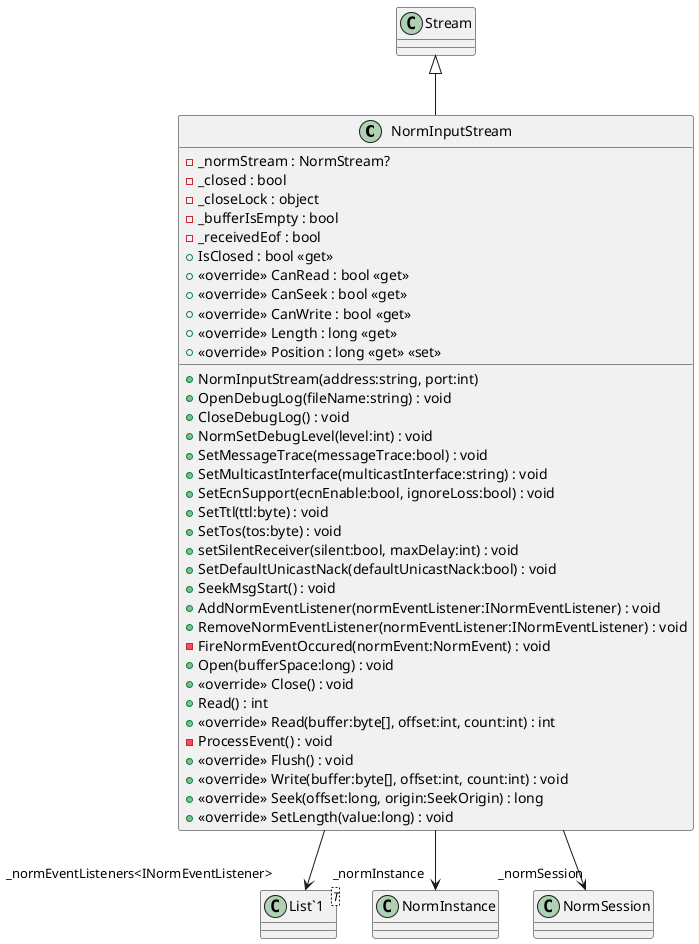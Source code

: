 @startuml
class NormInputStream {
    - _normStream : NormStream?
    - _closed : bool
    - _closeLock : object
    - _bufferIsEmpty : bool
    - _receivedEof : bool
    + NormInputStream(address:string, port:int)
    + OpenDebugLog(fileName:string) : void
    + CloseDebugLog() : void
    + NormSetDebugLevel(level:int) : void
    + SetMessageTrace(messageTrace:bool) : void
    + SetMulticastInterface(multicastInterface:string) : void
    + SetEcnSupport(ecnEnable:bool, ignoreLoss:bool) : void
    + SetTtl(ttl:byte) : void
    + SetTos(tos:byte) : void
    + setSilentReceiver(silent:bool, maxDelay:int) : void
    + SetDefaultUnicastNack(defaultUnicastNack:bool) : void
    + SeekMsgStart() : void
    + AddNormEventListener(normEventListener:INormEventListener) : void
    + RemoveNormEventListener(normEventListener:INormEventListener) : void
    - FireNormEventOccured(normEvent:NormEvent) : void
    + Open(bufferSpace:long) : void
    + <<override>> Close() : void
    + IsClosed : bool <<get>>
    + Read() : int
    + <<override>> Read(buffer:byte[], offset:int, count:int) : int
    - ProcessEvent() : void
    + <<override>> Flush() : void
    + <<override>> Write(buffer:byte[], offset:int, count:int) : void
    + <<override>> Seek(offset:long, origin:SeekOrigin) : long
    + <<override>> SetLength(value:long) : void
    + <<override>> CanRead : bool <<get>>
    + <<override>> CanSeek : bool <<get>>
    + <<override>> CanWrite : bool <<get>>
    + <<override>> Length : long <<get>>
    + <<override>> Position : long <<get>> <<set>>
}
class "List`1"<T> {
}
Stream <|-- NormInputStream
NormInputStream --> "_normInstance" NormInstance
NormInputStream --> "_normSession" NormSession
NormInputStream --> "_normEventListeners<INormEventListener>" "List`1"
@enduml
